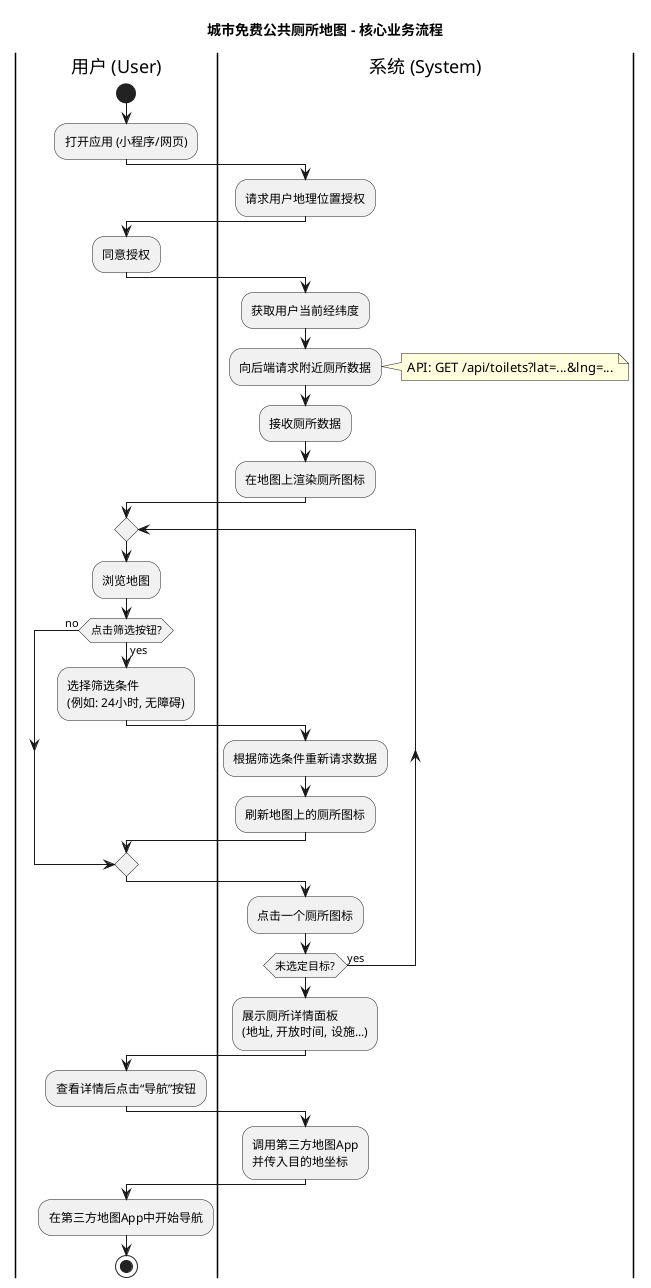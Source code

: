 @startuml
' Diagram Title
title 城市免费公共厕所地图 - 核心业务流程

' Define swimlanes for actors
|用户 (User)|
start
:打开应用 (小程序/网页);

|系统 (System)|
:请求用户地理位置授权;

|用户 (User)|
:同意授权;

|系统 (System)|
:获取用户当前经纬度;
:向后端请求附近厕所数据;
note right: API: GET /api/toilets?lat=...&lng=...
:接收厕所数据;
:在地图上渲染厕所图标;

|用户 (User)|
repeat
    :浏览地图;
    if (点击筛选按钮?) then (yes)
        :选择筛选条件
        (例如: 24小时, 无障碍);
        |系统 (System)|
        :根据筛选条件重新请求数据;
        :刷新地图上的厕所图标;
    else (no)
    endif
    :点击一个厕所图标;
repeat while (未选定目标?) is (yes)

|系统 (System)|
:展示厕所详情面板
(地址, 开放时间, 设施...);

|用户 (User)|
:查看详情后点击“导航”按钮;

|系统 (System)|
:调用第三方地图App
并传入目的地坐标;

|用户 (User)|
:在第三方地图App中开始导航;
stop

@enduml